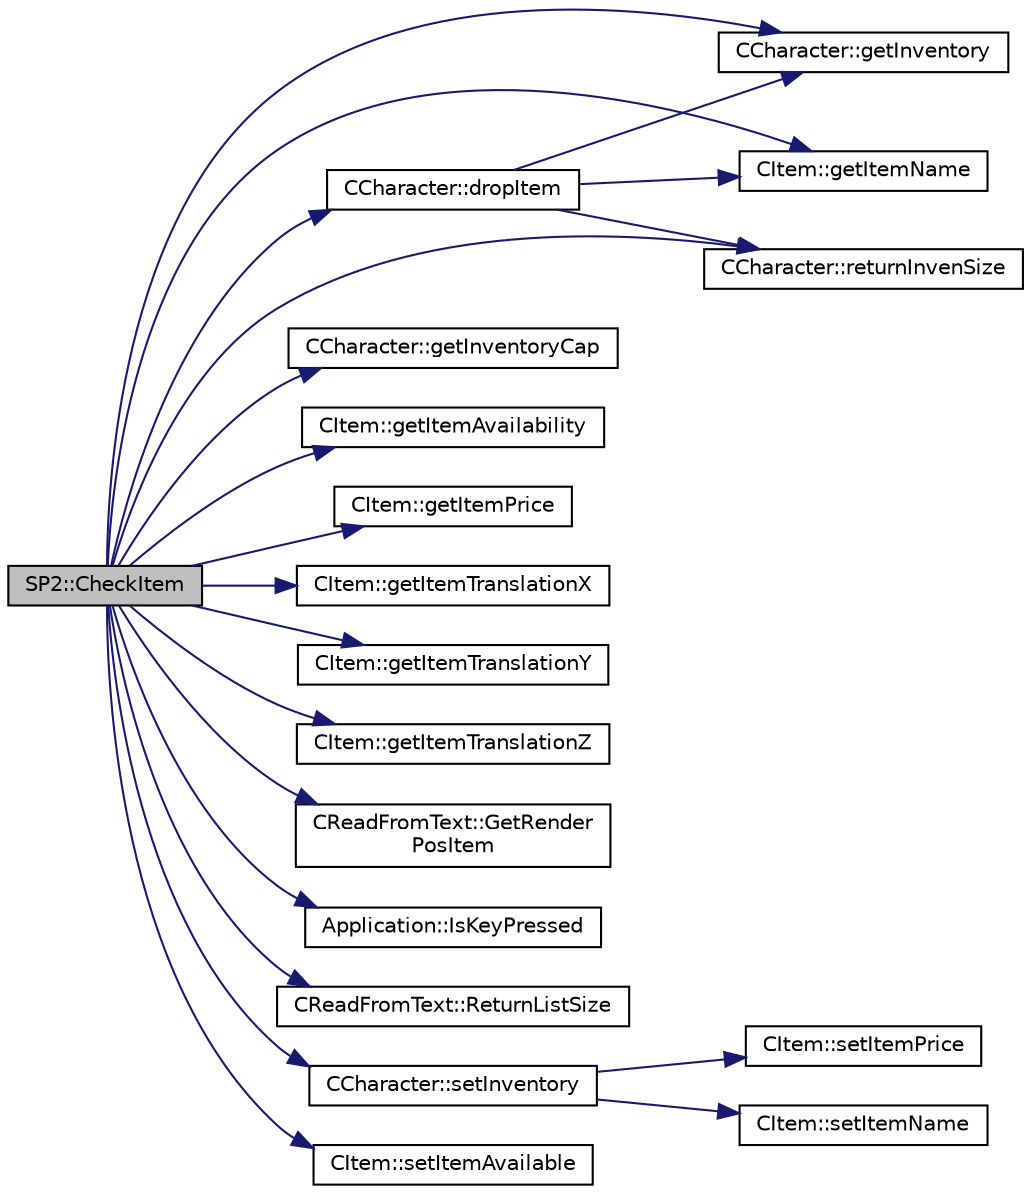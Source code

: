 digraph "SP2::CheckItem"
{
  bgcolor="transparent";
  edge [fontname="Helvetica",fontsize="10",labelfontname="Helvetica",labelfontsize="10"];
  node [fontname="Helvetica",fontsize="10",shape=record];
  rankdir="LR";
  Node1 [label="SP2::CheckItem",height=0.2,width=0.4,color="black", fillcolor="grey75", style="filled", fontcolor="black"];
  Node1 -> Node2 [color="midnightblue",fontsize="10",style="solid",fontname="Helvetica"];
  Node2 [label="CCharacter::dropItem",height=0.2,width=0.4,color="black",URL="$classCCharacter.html#a8bc2dc6a010b614eca6be6eaffdeb609"];
  Node2 -> Node3 [color="midnightblue",fontsize="10",style="solid",fontname="Helvetica"];
  Node3 [label="CCharacter::getInventory",height=0.2,width=0.4,color="black",URL="$classCCharacter.html#a4409d8a9a5ec012dfdf3bb18b113423f"];
  Node2 -> Node4 [color="midnightblue",fontsize="10",style="solid",fontname="Helvetica"];
  Node4 [label="CItem::getItemName",height=0.2,width=0.4,color="black",URL="$classCItem.html#a97214eb9bcb83e71c52463d2adc4c5b6"];
  Node2 -> Node5 [color="midnightblue",fontsize="10",style="solid",fontname="Helvetica"];
  Node5 [label="CCharacter::returnInvenSize",height=0.2,width=0.4,color="black",URL="$classCCharacter.html#ad5f30d8f816db4ce704cd1a8151c3ceb"];
  Node1 -> Node3 [color="midnightblue",fontsize="10",style="solid",fontname="Helvetica"];
  Node1 -> Node6 [color="midnightblue",fontsize="10",style="solid",fontname="Helvetica"];
  Node6 [label="CCharacter::getInventoryCap",height=0.2,width=0.4,color="black",URL="$classCCharacter.html#afa92c015e4a27824c694289502d4ead5"];
  Node1 -> Node7 [color="midnightblue",fontsize="10",style="solid",fontname="Helvetica"];
  Node7 [label="CItem::getItemAvailability",height=0.2,width=0.4,color="black",URL="$classCItem.html#a4020a5ef13e705d275c28c4d2943920e"];
  Node1 -> Node4 [color="midnightblue",fontsize="10",style="solid",fontname="Helvetica"];
  Node1 -> Node8 [color="midnightblue",fontsize="10",style="solid",fontname="Helvetica"];
  Node8 [label="CItem::getItemPrice",height=0.2,width=0.4,color="black",URL="$classCItem.html#ae9e41ff6cf5ce9746520b5cd956baba6"];
  Node1 -> Node9 [color="midnightblue",fontsize="10",style="solid",fontname="Helvetica"];
  Node9 [label="CItem::getItemTranslationX",height=0.2,width=0.4,color="black",URL="$classCItem.html#a4467447f207fc549d27c53d308c3c99c"];
  Node1 -> Node10 [color="midnightblue",fontsize="10",style="solid",fontname="Helvetica"];
  Node10 [label="CItem::getItemTranslationY",height=0.2,width=0.4,color="black",URL="$classCItem.html#a019ed70d6dd9f434bdede3fca771622b"];
  Node1 -> Node11 [color="midnightblue",fontsize="10",style="solid",fontname="Helvetica"];
  Node11 [label="CItem::getItemTranslationZ",height=0.2,width=0.4,color="black",URL="$classCItem.html#aa00a713e2186dc58e2a49727bb0e3df7"];
  Node1 -> Node12 [color="midnightblue",fontsize="10",style="solid",fontname="Helvetica"];
  Node12 [label="CReadFromText::GetRender\lPosItem",height=0.2,width=0.4,color="black",URL="$classCReadFromText.html#af3e2721e0c4eaf2dea2c5c97337df1b8"];
  Node1 -> Node13 [color="midnightblue",fontsize="10",style="solid",fontname="Helvetica"];
  Node13 [label="Application::IsKeyPressed",height=0.2,width=0.4,color="black",URL="$classApplication.html#a72cc9bba26506a7c0f54c346dfbd5cfe"];
  Node1 -> Node5 [color="midnightblue",fontsize="10",style="solid",fontname="Helvetica"];
  Node1 -> Node14 [color="midnightblue",fontsize="10",style="solid",fontname="Helvetica"];
  Node14 [label="CReadFromText::ReturnListSize",height=0.2,width=0.4,color="black",URL="$classCReadFromText.html#abeec024313c1baf3541c72400c070b08"];
  Node1 -> Node15 [color="midnightblue",fontsize="10",style="solid",fontname="Helvetica"];
  Node15 [label="CCharacter::setInventory",height=0.2,width=0.4,color="black",URL="$classCCharacter.html#a2fa127c9f4238f26ab4bab8a47b5ea97"];
  Node15 -> Node16 [color="midnightblue",fontsize="10",style="solid",fontname="Helvetica"];
  Node16 [label="CItem::setItemName",height=0.2,width=0.4,color="black",URL="$classCItem.html#a975d9577390871458fea4a2fdfaeaec3"];
  Node15 -> Node17 [color="midnightblue",fontsize="10",style="solid",fontname="Helvetica"];
  Node17 [label="CItem::setItemPrice",height=0.2,width=0.4,color="black",URL="$classCItem.html#a9e9fee7fd5d46738fdfc65c330abbf08"];
  Node1 -> Node18 [color="midnightblue",fontsize="10",style="solid",fontname="Helvetica"];
  Node18 [label="CItem::setItemAvailable",height=0.2,width=0.4,color="black",URL="$classCItem.html#a666a3c0c6a0f64ad1186514a31b0af9e"];
}
